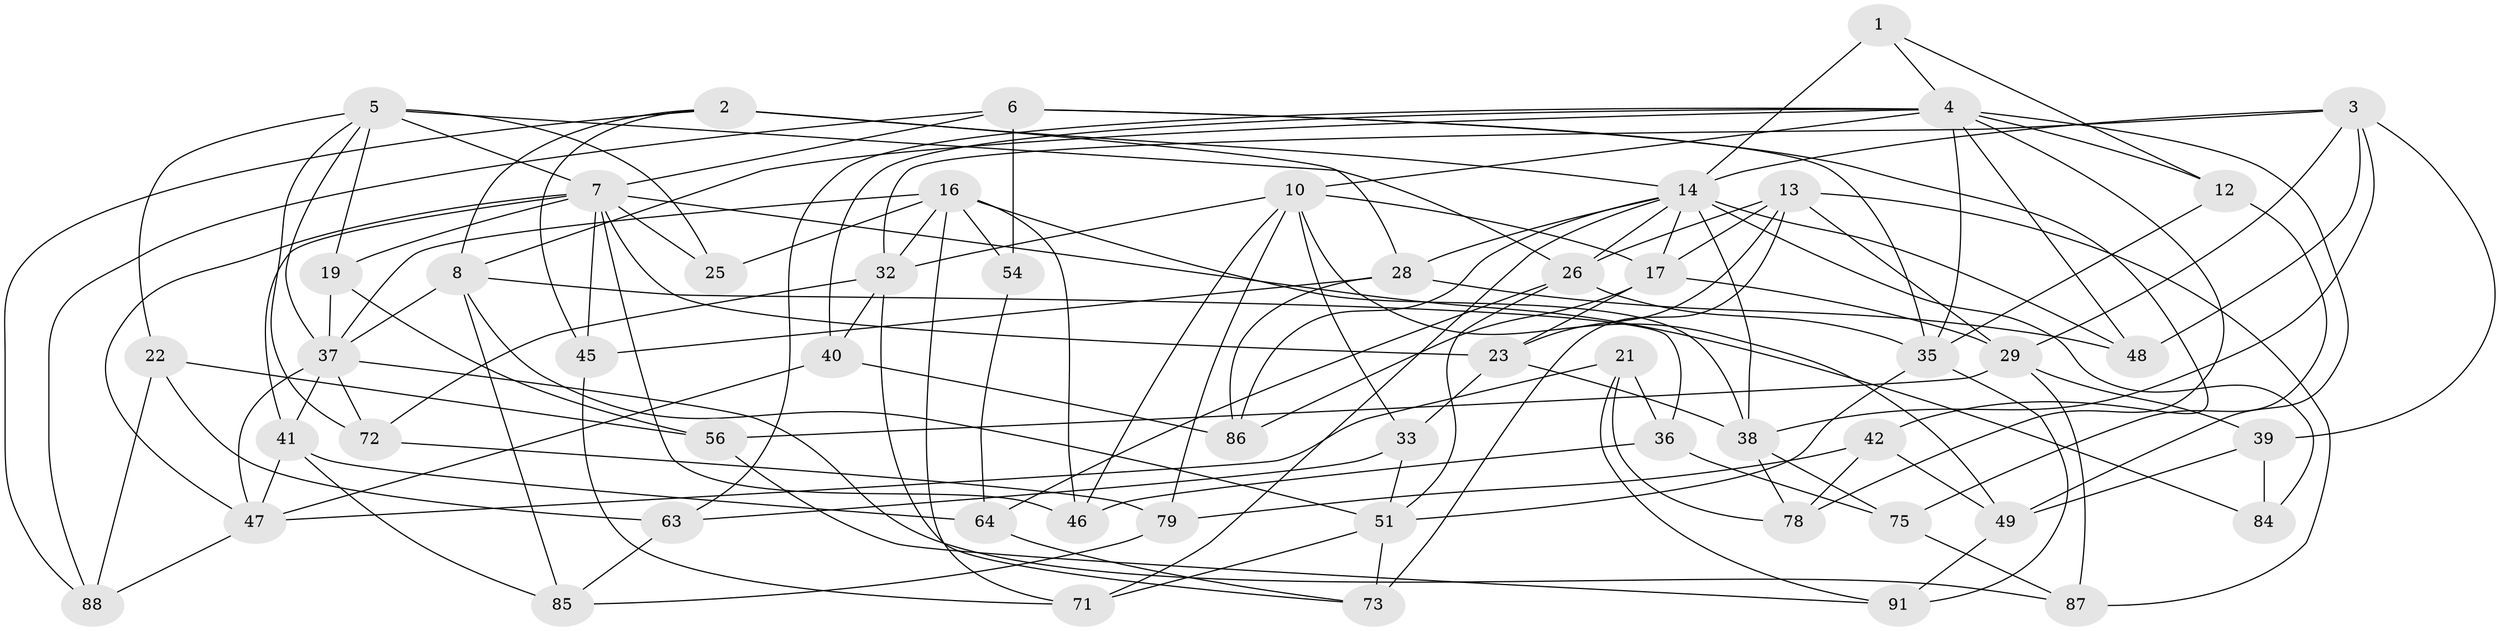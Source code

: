 // original degree distribution, {4: 1.0}
// Generated by graph-tools (version 1.1) at 2025/20/03/04/25 18:20:41]
// undirected, 54 vertices, 136 edges
graph export_dot {
graph [start="1"]
  node [color=gray90,style=filled];
  1;
  2 [super="+53"];
  3 [super="+9"];
  4 [super="+31"];
  5 [super="+69+80"];
  6 [super="+11"];
  7 [super="+30+15+34"];
  8 [super="+57"];
  10 [super="+44+77"];
  12;
  13 [super="+27"];
  14 [super="+89+18"];
  16 [super="+66+82"];
  17 [super="+20"];
  19;
  21;
  22;
  23 [super="+24"];
  25;
  26 [super="+52"];
  28 [super="+58"];
  29 [super="+67"];
  32 [super="+83"];
  33;
  35 [super="+65"];
  36;
  37 [super="+50"];
  38 [super="+59"];
  39;
  40;
  41 [super="+90"];
  42;
  45;
  46;
  47 [super="+61"];
  48;
  49 [super="+76"];
  51 [super="+62"];
  54;
  56;
  63;
  64;
  71;
  72;
  73;
  75;
  78;
  79;
  84;
  85;
  86;
  87;
  88;
  91;
  1 -- 4;
  1 -- 12;
  1 -- 14 [weight=2];
  2 -- 28 [weight=2];
  2 -- 88;
  2 -- 45;
  2 -- 8;
  2 -- 14;
  3 -- 38;
  3 -- 29;
  3 -- 48;
  3 -- 39;
  3 -- 32;
  3 -- 14;
  4 -- 10;
  4 -- 35;
  4 -- 8;
  4 -- 40;
  4 -- 12;
  4 -- 78;
  4 -- 48;
  4 -- 63;
  4 -- 49;
  5 -- 72;
  5 -- 19;
  5 -- 25;
  5 -- 37;
  5 -- 7 [weight=2];
  5 -- 26;
  5 -- 22;
  6 -- 88;
  6 -- 54 [weight=2];
  6 -- 7;
  6 -- 42;
  6 -- 35;
  7 -- 46;
  7 -- 45;
  7 -- 19;
  7 -- 84 [weight=2];
  7 -- 23 [weight=2];
  7 -- 25;
  7 -- 47;
  7 -- 41 [weight=2];
  8 -- 85;
  8 -- 36;
  8 -- 37;
  8 -- 51;
  10 -- 49 [weight=2];
  10 -- 33;
  10 -- 17;
  10 -- 32;
  10 -- 46;
  10 -- 79;
  12 -- 35;
  12 -- 75;
  13 -- 87;
  13 -- 23;
  13 -- 73;
  13 -- 17;
  13 -- 26;
  13 -- 29;
  14 -- 71;
  14 -- 38;
  14 -- 84;
  14 -- 28;
  14 -- 48;
  14 -- 17;
  14 -- 86;
  14 -- 26;
  16 -- 38;
  16 -- 32;
  16 -- 25 [weight=2];
  16 -- 71;
  16 -- 54;
  16 -- 46;
  16 -- 37;
  17 -- 86;
  17 -- 29;
  17 -- 23;
  19 -- 56;
  19 -- 37;
  21 -- 78;
  21 -- 36;
  21 -- 91;
  21 -- 47;
  22 -- 88;
  22 -- 63;
  22 -- 56;
  23 -- 33;
  23 -- 38;
  26 -- 64;
  26 -- 35;
  26 -- 51;
  28 -- 86;
  28 -- 48;
  28 -- 45;
  29 -- 39;
  29 -- 87;
  29 -- 56;
  32 -- 40;
  32 -- 73;
  32 -- 72;
  33 -- 51;
  33 -- 63;
  35 -- 91;
  35 -- 51;
  36 -- 75;
  36 -- 46;
  37 -- 87;
  37 -- 72;
  37 -- 47;
  37 -- 41;
  38 -- 75;
  38 -- 78;
  39 -- 49;
  39 -- 84;
  40 -- 86;
  40 -- 47;
  41 -- 85;
  41 -- 64;
  41 -- 47;
  42 -- 78;
  42 -- 79;
  42 -- 49;
  45 -- 71;
  47 -- 88;
  49 -- 91;
  51 -- 73;
  51 -- 71;
  54 -- 64;
  56 -- 91;
  63 -- 85;
  64 -- 73;
  72 -- 79;
  75 -- 87;
  79 -- 85;
}
